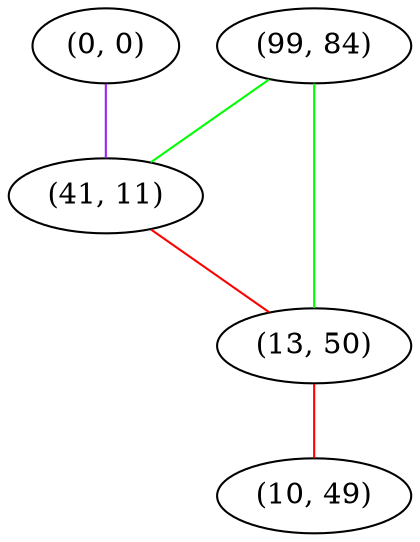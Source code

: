 graph "" {
"(0, 0)";
"(99, 84)";
"(41, 11)";
"(13, 50)";
"(10, 49)";
"(0, 0)" -- "(41, 11)"  [color=purple, key=0, weight=4];
"(99, 84)" -- "(41, 11)"  [color=green, key=0, weight=2];
"(99, 84)" -- "(13, 50)"  [color=green, key=0, weight=2];
"(41, 11)" -- "(13, 50)"  [color=red, key=0, weight=1];
"(13, 50)" -- "(10, 49)"  [color=red, key=0, weight=1];
}
